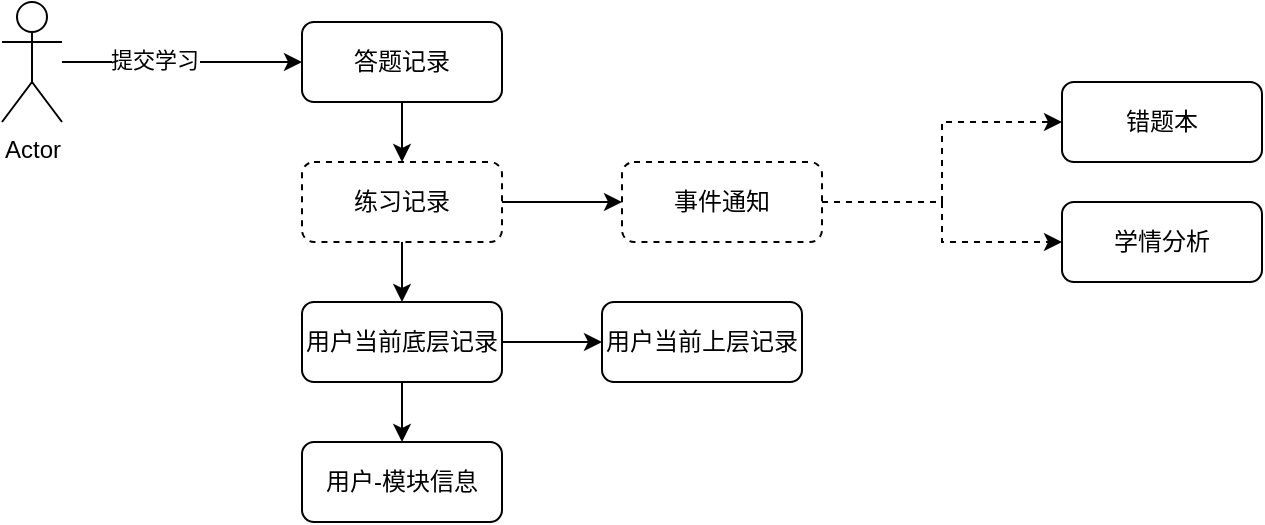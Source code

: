 <mxfile version="27.1.6">
  <diagram name="第 1 页" id="GW19atiVZEYxLUoV0Edh">
    <mxGraphModel dx="915" dy="626" grid="1" gridSize="10" guides="1" tooltips="1" connect="1" arrows="1" fold="1" page="1" pageScale="1" pageWidth="827" pageHeight="1169" math="0" shadow="0">
      <root>
        <mxCell id="0" />
        <mxCell id="1" parent="0" />
        <mxCell id="-nzasVQWbXumExMnOojZ-2" value="用户-模块信息" style="rounded=1;whiteSpace=wrap;html=1;" vertex="1" parent="1">
          <mxGeometry x="190" y="340" width="100" height="40" as="geometry" />
        </mxCell>
        <mxCell id="-nzasVQWbXumExMnOojZ-16" style="edgeStyle=orthogonalEdgeStyle;rounded=0;orthogonalLoop=1;jettySize=auto;html=1;" edge="1" parent="1" source="-nzasVQWbXumExMnOojZ-3" target="-nzasVQWbXumExMnOojZ-7">
          <mxGeometry relative="1" as="geometry" />
        </mxCell>
        <mxCell id="-nzasVQWbXumExMnOojZ-25" style="edgeStyle=orthogonalEdgeStyle;rounded=0;orthogonalLoop=1;jettySize=auto;html=1;" edge="1" parent="1" source="-nzasVQWbXumExMnOojZ-3" target="-nzasVQWbXumExMnOojZ-24">
          <mxGeometry relative="1" as="geometry" />
        </mxCell>
        <mxCell id="-nzasVQWbXumExMnOojZ-3" value="练习记录" style="rounded=1;whiteSpace=wrap;html=1;dashed=1;" vertex="1" parent="1">
          <mxGeometry x="190" y="200" width="100" height="40" as="geometry" />
        </mxCell>
        <mxCell id="-nzasVQWbXumExMnOojZ-15" style="edgeStyle=orthogonalEdgeStyle;rounded=0;orthogonalLoop=1;jettySize=auto;html=1;entryX=0.5;entryY=0;entryDx=0;entryDy=0;" edge="1" parent="1" source="-nzasVQWbXumExMnOojZ-4" target="-nzasVQWbXumExMnOojZ-3">
          <mxGeometry relative="1" as="geometry" />
        </mxCell>
        <mxCell id="-nzasVQWbXumExMnOojZ-4" value="答题记录" style="rounded=1;whiteSpace=wrap;html=1;" vertex="1" parent="1">
          <mxGeometry x="190" y="130" width="100" height="40" as="geometry" />
        </mxCell>
        <mxCell id="-nzasVQWbXumExMnOojZ-17" style="edgeStyle=orthogonalEdgeStyle;rounded=0;orthogonalLoop=1;jettySize=auto;html=1;" edge="1" parent="1" source="-nzasVQWbXumExMnOojZ-7" target="-nzasVQWbXumExMnOojZ-10">
          <mxGeometry relative="1" as="geometry" />
        </mxCell>
        <mxCell id="-nzasVQWbXumExMnOojZ-18" style="edgeStyle=orthogonalEdgeStyle;rounded=0;orthogonalLoop=1;jettySize=auto;html=1;" edge="1" parent="1" source="-nzasVQWbXumExMnOojZ-7" target="-nzasVQWbXumExMnOojZ-2">
          <mxGeometry relative="1" as="geometry" />
        </mxCell>
        <mxCell id="-nzasVQWbXumExMnOojZ-7" value="用户当前底层记录" style="rounded=1;whiteSpace=wrap;html=1;" vertex="1" parent="1">
          <mxGeometry x="190" y="270" width="100" height="40" as="geometry" />
        </mxCell>
        <mxCell id="-nzasVQWbXumExMnOojZ-10" value="用户当前上层记录" style="rounded=1;whiteSpace=wrap;html=1;" vertex="1" parent="1">
          <mxGeometry x="340" y="270" width="100" height="40" as="geometry" />
        </mxCell>
        <mxCell id="-nzasVQWbXumExMnOojZ-13" style="edgeStyle=orthogonalEdgeStyle;rounded=0;orthogonalLoop=1;jettySize=auto;html=1;entryX=0;entryY=0.5;entryDx=0;entryDy=0;" edge="1" parent="1" source="-nzasVQWbXumExMnOojZ-12" target="-nzasVQWbXumExMnOojZ-4">
          <mxGeometry relative="1" as="geometry" />
        </mxCell>
        <mxCell id="-nzasVQWbXumExMnOojZ-14" value="提交学习" style="edgeLabel;html=1;align=center;verticalAlign=middle;resizable=0;points=[];" vertex="1" connectable="0" parent="-nzasVQWbXumExMnOojZ-13">
          <mxGeometry x="-0.243" y="1" relative="1" as="geometry">
            <mxPoint as="offset" />
          </mxGeometry>
        </mxCell>
        <mxCell id="-nzasVQWbXumExMnOojZ-12" value="Actor" style="shape=umlActor;verticalLabelPosition=bottom;verticalAlign=top;html=1;outlineConnect=0;" vertex="1" parent="1">
          <mxGeometry x="40" y="120" width="30" height="60" as="geometry" />
        </mxCell>
        <mxCell id="-nzasVQWbXumExMnOojZ-19" value="错题本" style="rounded=1;whiteSpace=wrap;html=1;" vertex="1" parent="1">
          <mxGeometry x="570" y="160" width="100" height="40" as="geometry" />
        </mxCell>
        <mxCell id="-nzasVQWbXumExMnOojZ-21" value="学情分析" style="rounded=1;whiteSpace=wrap;html=1;" vertex="1" parent="1">
          <mxGeometry x="570" y="220" width="100" height="40" as="geometry" />
        </mxCell>
        <mxCell id="-nzasVQWbXumExMnOojZ-26" style="edgeStyle=orthogonalEdgeStyle;rounded=0;orthogonalLoop=1;jettySize=auto;html=1;dashed=1;" edge="1" parent="1" source="-nzasVQWbXumExMnOojZ-24" target="-nzasVQWbXumExMnOojZ-19">
          <mxGeometry relative="1" as="geometry" />
        </mxCell>
        <mxCell id="-nzasVQWbXumExMnOojZ-27" style="edgeStyle=orthogonalEdgeStyle;rounded=0;orthogonalLoop=1;jettySize=auto;html=1;dashed=1;" edge="1" parent="1" source="-nzasVQWbXumExMnOojZ-24" target="-nzasVQWbXumExMnOojZ-21">
          <mxGeometry relative="1" as="geometry" />
        </mxCell>
        <mxCell id="-nzasVQWbXumExMnOojZ-24" value="事件通知" style="rounded=1;whiteSpace=wrap;html=1;dashed=1;" vertex="1" parent="1">
          <mxGeometry x="350" y="200" width="100" height="40" as="geometry" />
        </mxCell>
      </root>
    </mxGraphModel>
  </diagram>
</mxfile>
